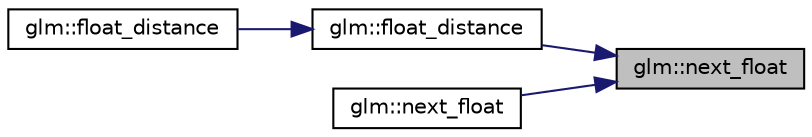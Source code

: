 digraph "glm::next_float"
{
 // LATEX_PDF_SIZE
  edge [fontname="Helvetica",fontsize="10",labelfontname="Helvetica",labelfontsize="10"];
  node [fontname="Helvetica",fontsize="10",shape=record];
  rankdir="RL";
  Node1 [label="glm::next_float",height=0.2,width=0.4,color="black", fillcolor="grey75", style="filled", fontcolor="black",tooltip=" "];
  Node1 -> Node2 [dir="back",color="midnightblue",fontsize="10",style="solid",fontname="Helvetica"];
  Node2 [label="glm::float_distance",height=0.2,width=0.4,color="black", fillcolor="white", style="filled",URL="$group__gtc__ulp.html#ga2e09bd6c8b0a9c91f6f5683d68245634",tooltip=" "];
  Node2 -> Node3 [dir="back",color="midnightblue",fontsize="10",style="solid",fontname="Helvetica"];
  Node3 [label="glm::float_distance",height=0.2,width=0.4,color="black", fillcolor="white", style="filled",URL="$namespaceglm.html#a2e00104097b2f3967e97131933595309",tooltip=" "];
  Node1 -> Node4 [dir="back",color="midnightblue",fontsize="10",style="solid",fontname="Helvetica"];
  Node4 [label="glm::next_float",height=0.2,width=0.4,color="black", fillcolor="white", style="filled",URL="$namespaceglm.html#a7e678a59e625a9453c8847e3d0e01625",tooltip=" "];
}
